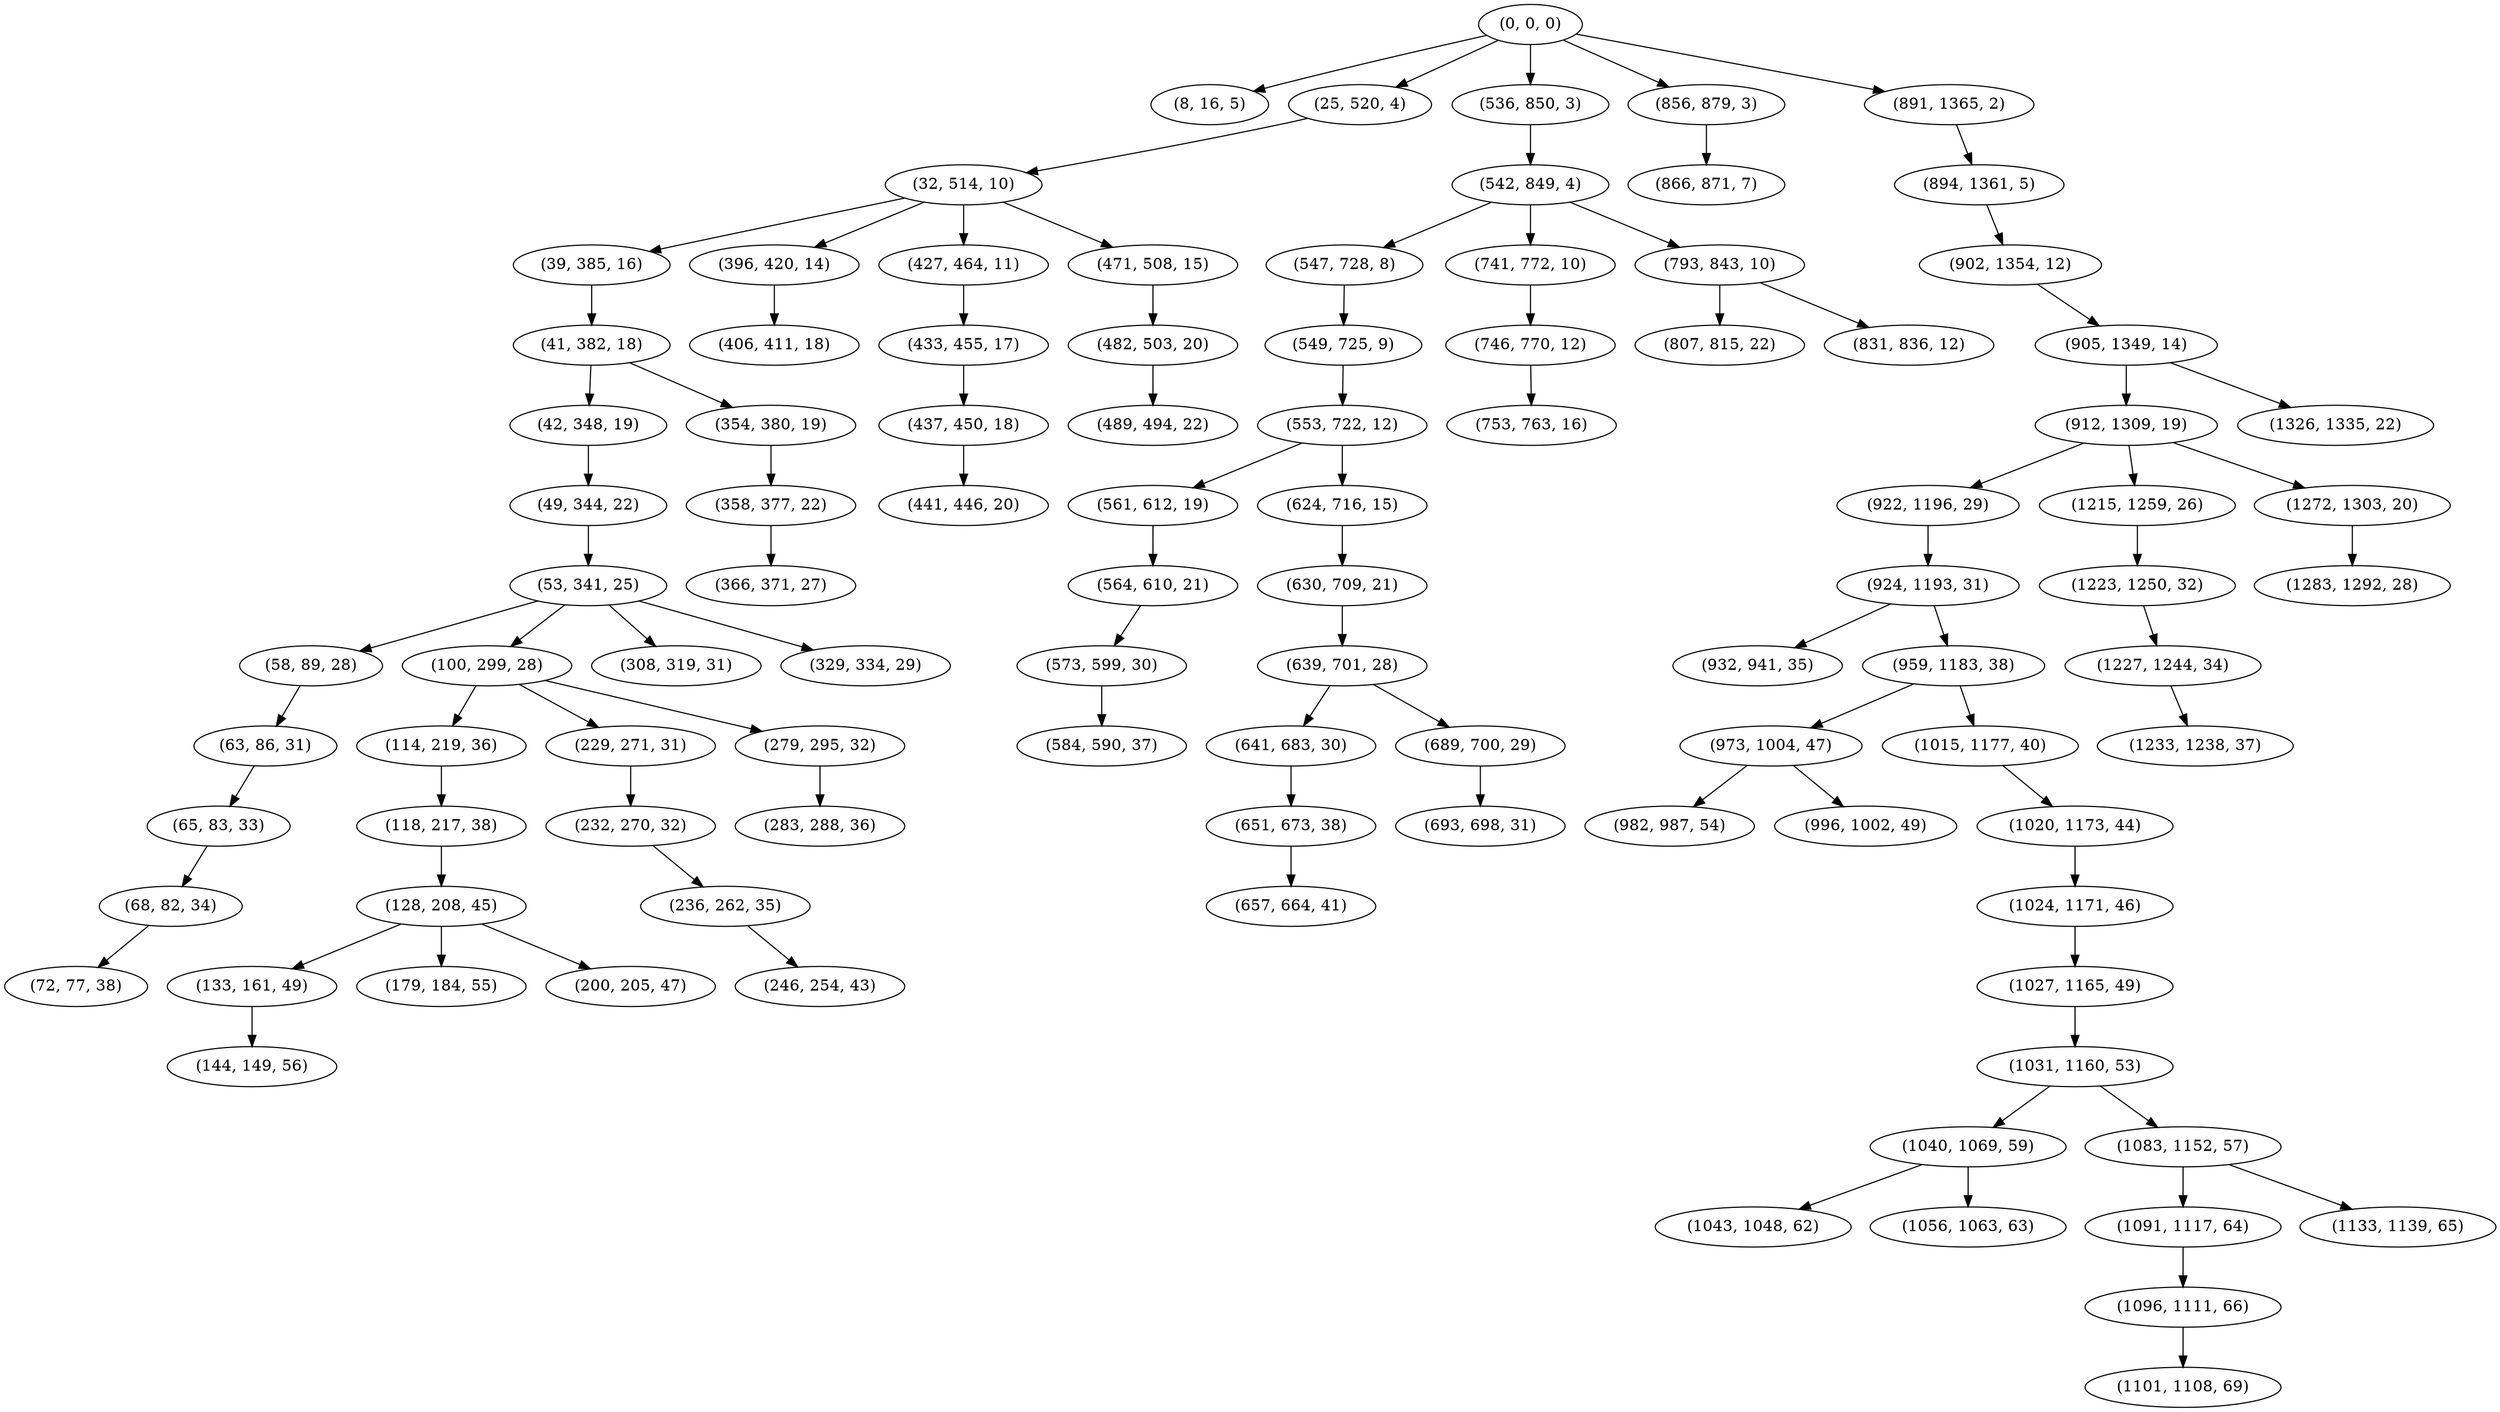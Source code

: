 digraph tree {
    "(0, 0, 0)";
    "(8, 16, 5)";
    "(25, 520, 4)";
    "(32, 514, 10)";
    "(39, 385, 16)";
    "(41, 382, 18)";
    "(42, 348, 19)";
    "(49, 344, 22)";
    "(53, 341, 25)";
    "(58, 89, 28)";
    "(63, 86, 31)";
    "(65, 83, 33)";
    "(68, 82, 34)";
    "(72, 77, 38)";
    "(100, 299, 28)";
    "(114, 219, 36)";
    "(118, 217, 38)";
    "(128, 208, 45)";
    "(133, 161, 49)";
    "(144, 149, 56)";
    "(179, 184, 55)";
    "(200, 205, 47)";
    "(229, 271, 31)";
    "(232, 270, 32)";
    "(236, 262, 35)";
    "(246, 254, 43)";
    "(279, 295, 32)";
    "(283, 288, 36)";
    "(308, 319, 31)";
    "(329, 334, 29)";
    "(354, 380, 19)";
    "(358, 377, 22)";
    "(366, 371, 27)";
    "(396, 420, 14)";
    "(406, 411, 18)";
    "(427, 464, 11)";
    "(433, 455, 17)";
    "(437, 450, 18)";
    "(441, 446, 20)";
    "(471, 508, 15)";
    "(482, 503, 20)";
    "(489, 494, 22)";
    "(536, 850, 3)";
    "(542, 849, 4)";
    "(547, 728, 8)";
    "(549, 725, 9)";
    "(553, 722, 12)";
    "(561, 612, 19)";
    "(564, 610, 21)";
    "(573, 599, 30)";
    "(584, 590, 37)";
    "(624, 716, 15)";
    "(630, 709, 21)";
    "(639, 701, 28)";
    "(641, 683, 30)";
    "(651, 673, 38)";
    "(657, 664, 41)";
    "(689, 700, 29)";
    "(693, 698, 31)";
    "(741, 772, 10)";
    "(746, 770, 12)";
    "(753, 763, 16)";
    "(793, 843, 10)";
    "(807, 815, 22)";
    "(831, 836, 12)";
    "(856, 879, 3)";
    "(866, 871, 7)";
    "(891, 1365, 2)";
    "(894, 1361, 5)";
    "(902, 1354, 12)";
    "(905, 1349, 14)";
    "(912, 1309, 19)";
    "(922, 1196, 29)";
    "(924, 1193, 31)";
    "(932, 941, 35)";
    "(959, 1183, 38)";
    "(973, 1004, 47)";
    "(982, 987, 54)";
    "(996, 1002, 49)";
    "(1015, 1177, 40)";
    "(1020, 1173, 44)";
    "(1024, 1171, 46)";
    "(1027, 1165, 49)";
    "(1031, 1160, 53)";
    "(1040, 1069, 59)";
    "(1043, 1048, 62)";
    "(1056, 1063, 63)";
    "(1083, 1152, 57)";
    "(1091, 1117, 64)";
    "(1096, 1111, 66)";
    "(1101, 1108, 69)";
    "(1133, 1139, 65)";
    "(1215, 1259, 26)";
    "(1223, 1250, 32)";
    "(1227, 1244, 34)";
    "(1233, 1238, 37)";
    "(1272, 1303, 20)";
    "(1283, 1292, 28)";
    "(1326, 1335, 22)";
    "(0, 0, 0)" -> "(8, 16, 5)";
    "(0, 0, 0)" -> "(25, 520, 4)";
    "(0, 0, 0)" -> "(536, 850, 3)";
    "(0, 0, 0)" -> "(856, 879, 3)";
    "(0, 0, 0)" -> "(891, 1365, 2)";
    "(25, 520, 4)" -> "(32, 514, 10)";
    "(32, 514, 10)" -> "(39, 385, 16)";
    "(32, 514, 10)" -> "(396, 420, 14)";
    "(32, 514, 10)" -> "(427, 464, 11)";
    "(32, 514, 10)" -> "(471, 508, 15)";
    "(39, 385, 16)" -> "(41, 382, 18)";
    "(41, 382, 18)" -> "(42, 348, 19)";
    "(41, 382, 18)" -> "(354, 380, 19)";
    "(42, 348, 19)" -> "(49, 344, 22)";
    "(49, 344, 22)" -> "(53, 341, 25)";
    "(53, 341, 25)" -> "(58, 89, 28)";
    "(53, 341, 25)" -> "(100, 299, 28)";
    "(53, 341, 25)" -> "(308, 319, 31)";
    "(53, 341, 25)" -> "(329, 334, 29)";
    "(58, 89, 28)" -> "(63, 86, 31)";
    "(63, 86, 31)" -> "(65, 83, 33)";
    "(65, 83, 33)" -> "(68, 82, 34)";
    "(68, 82, 34)" -> "(72, 77, 38)";
    "(100, 299, 28)" -> "(114, 219, 36)";
    "(100, 299, 28)" -> "(229, 271, 31)";
    "(100, 299, 28)" -> "(279, 295, 32)";
    "(114, 219, 36)" -> "(118, 217, 38)";
    "(118, 217, 38)" -> "(128, 208, 45)";
    "(128, 208, 45)" -> "(133, 161, 49)";
    "(128, 208, 45)" -> "(179, 184, 55)";
    "(128, 208, 45)" -> "(200, 205, 47)";
    "(133, 161, 49)" -> "(144, 149, 56)";
    "(229, 271, 31)" -> "(232, 270, 32)";
    "(232, 270, 32)" -> "(236, 262, 35)";
    "(236, 262, 35)" -> "(246, 254, 43)";
    "(279, 295, 32)" -> "(283, 288, 36)";
    "(354, 380, 19)" -> "(358, 377, 22)";
    "(358, 377, 22)" -> "(366, 371, 27)";
    "(396, 420, 14)" -> "(406, 411, 18)";
    "(427, 464, 11)" -> "(433, 455, 17)";
    "(433, 455, 17)" -> "(437, 450, 18)";
    "(437, 450, 18)" -> "(441, 446, 20)";
    "(471, 508, 15)" -> "(482, 503, 20)";
    "(482, 503, 20)" -> "(489, 494, 22)";
    "(536, 850, 3)" -> "(542, 849, 4)";
    "(542, 849, 4)" -> "(547, 728, 8)";
    "(542, 849, 4)" -> "(741, 772, 10)";
    "(542, 849, 4)" -> "(793, 843, 10)";
    "(547, 728, 8)" -> "(549, 725, 9)";
    "(549, 725, 9)" -> "(553, 722, 12)";
    "(553, 722, 12)" -> "(561, 612, 19)";
    "(553, 722, 12)" -> "(624, 716, 15)";
    "(561, 612, 19)" -> "(564, 610, 21)";
    "(564, 610, 21)" -> "(573, 599, 30)";
    "(573, 599, 30)" -> "(584, 590, 37)";
    "(624, 716, 15)" -> "(630, 709, 21)";
    "(630, 709, 21)" -> "(639, 701, 28)";
    "(639, 701, 28)" -> "(641, 683, 30)";
    "(639, 701, 28)" -> "(689, 700, 29)";
    "(641, 683, 30)" -> "(651, 673, 38)";
    "(651, 673, 38)" -> "(657, 664, 41)";
    "(689, 700, 29)" -> "(693, 698, 31)";
    "(741, 772, 10)" -> "(746, 770, 12)";
    "(746, 770, 12)" -> "(753, 763, 16)";
    "(793, 843, 10)" -> "(807, 815, 22)";
    "(793, 843, 10)" -> "(831, 836, 12)";
    "(856, 879, 3)" -> "(866, 871, 7)";
    "(891, 1365, 2)" -> "(894, 1361, 5)";
    "(894, 1361, 5)" -> "(902, 1354, 12)";
    "(902, 1354, 12)" -> "(905, 1349, 14)";
    "(905, 1349, 14)" -> "(912, 1309, 19)";
    "(905, 1349, 14)" -> "(1326, 1335, 22)";
    "(912, 1309, 19)" -> "(922, 1196, 29)";
    "(912, 1309, 19)" -> "(1215, 1259, 26)";
    "(912, 1309, 19)" -> "(1272, 1303, 20)";
    "(922, 1196, 29)" -> "(924, 1193, 31)";
    "(924, 1193, 31)" -> "(932, 941, 35)";
    "(924, 1193, 31)" -> "(959, 1183, 38)";
    "(959, 1183, 38)" -> "(973, 1004, 47)";
    "(959, 1183, 38)" -> "(1015, 1177, 40)";
    "(973, 1004, 47)" -> "(982, 987, 54)";
    "(973, 1004, 47)" -> "(996, 1002, 49)";
    "(1015, 1177, 40)" -> "(1020, 1173, 44)";
    "(1020, 1173, 44)" -> "(1024, 1171, 46)";
    "(1024, 1171, 46)" -> "(1027, 1165, 49)";
    "(1027, 1165, 49)" -> "(1031, 1160, 53)";
    "(1031, 1160, 53)" -> "(1040, 1069, 59)";
    "(1031, 1160, 53)" -> "(1083, 1152, 57)";
    "(1040, 1069, 59)" -> "(1043, 1048, 62)";
    "(1040, 1069, 59)" -> "(1056, 1063, 63)";
    "(1083, 1152, 57)" -> "(1091, 1117, 64)";
    "(1083, 1152, 57)" -> "(1133, 1139, 65)";
    "(1091, 1117, 64)" -> "(1096, 1111, 66)";
    "(1096, 1111, 66)" -> "(1101, 1108, 69)";
    "(1215, 1259, 26)" -> "(1223, 1250, 32)";
    "(1223, 1250, 32)" -> "(1227, 1244, 34)";
    "(1227, 1244, 34)" -> "(1233, 1238, 37)";
    "(1272, 1303, 20)" -> "(1283, 1292, 28)";
}
